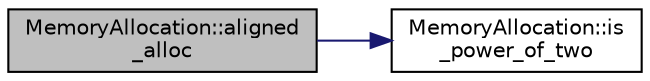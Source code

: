 digraph "MemoryAllocation::aligned_alloc"
{
  edge [fontname="Helvetica",fontsize="10",labelfontname="Helvetica",labelfontsize="10"];
  node [fontname="Helvetica",fontsize="10",shape=record];
  rankdir="LR";
  Node0 [label="MemoryAllocation::aligned\l_alloc",height=0.2,width=0.4,color="black", fillcolor="grey75", style="filled", fontcolor="black"];
  Node0 -> Node1 [color="midnightblue",fontsize="10",style="solid",fontname="Helvetica"];
  Node1 [label="MemoryAllocation::is\l_power_of_two",height=0.2,width=0.4,color="black", fillcolor="white", style="filled",URL="$namespace_memory_allocation.html#a37736b5f50544ea5ef7b9ac0de86c9a9"];
}
